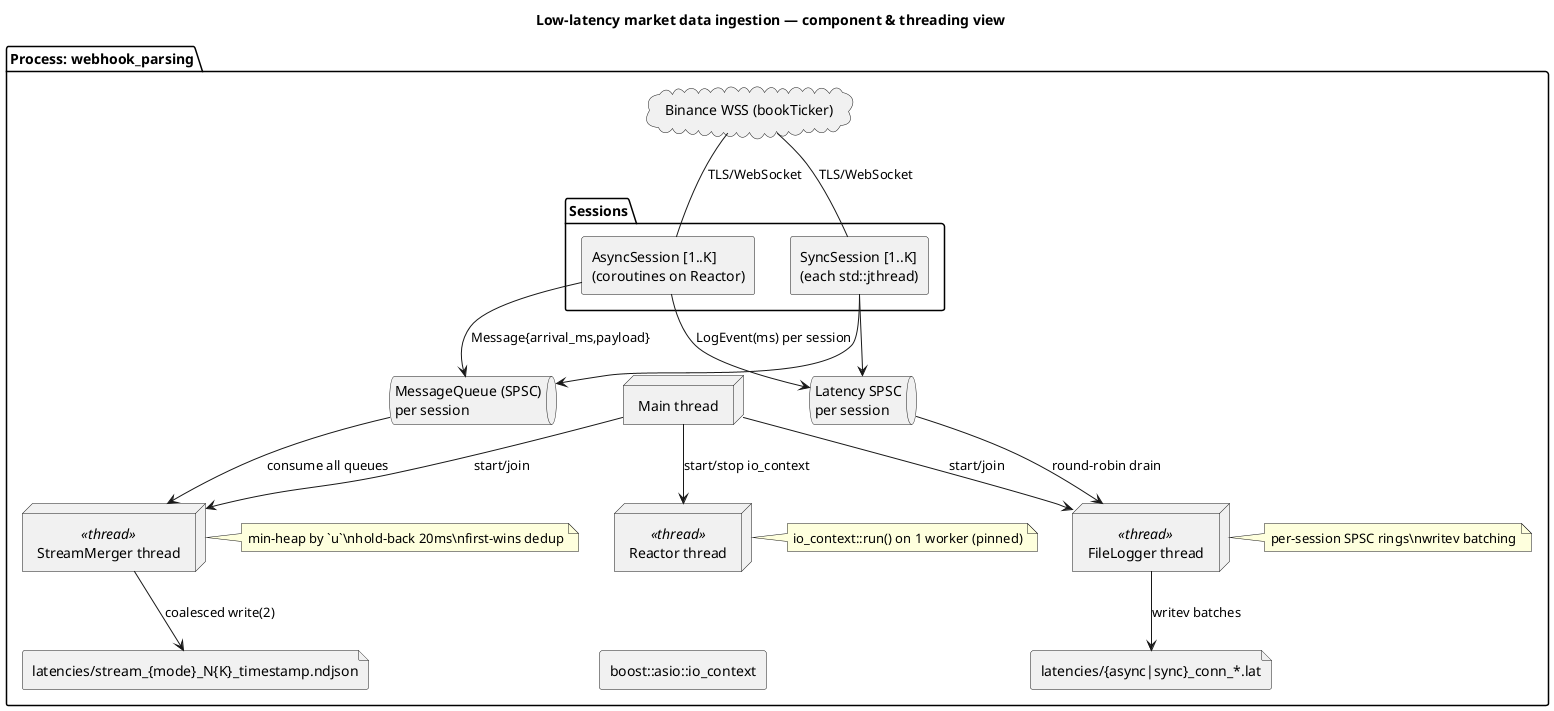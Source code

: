 @startuml ComponentView
title Low-latency market data ingestion — component & threading view
skinparam componentStyle rectangle

package "Process: webhook_parsing" {
  node "Main thread" as Main
  node "Reactor thread" as Reactor <<thread>>
  component "boost::asio::io_context" as IoC
  Reactor -[hidden]-> IoC

  cloud "Binance WSS (bookTicker)" as Binance

  folder "Sessions" {
    component "AsyncSession [1..K]\n(coroutines on Reactor)" as AsyncSessions
    component "SyncSession [1..K]\n(each std::jthread)" as SyncSessions
  }

  queue "MessageQueue (SPSC)\nper session" as MQ
  queue "Latency SPSC\nper session" as LQ

  node "StreamMerger thread" as Merger <<thread>>
  node "FileLogger thread" as Logger <<thread>>

  file "latencies/stream_{mode}_N{K}_timestamp.ndjson" as NDJSON
  file "latencies/{async|sync}_conn_*.lat" as LAT

  Binance -down- AsyncSessions : TLS/WebSocket
  Binance -down- SyncSessions : TLS/WebSocket

  AsyncSessions --> MQ : Message{arrival_ms,payload}
  SyncSessions  --> MQ

  MQ --> Merger : consume all queues
  Merger --> NDJSON : coalesced write(2)

  AsyncSessions --> LQ : LogEvent(ms) per session
  SyncSessions  --> LQ

  LQ --> Logger : round-robin drain
  Logger --> LAT : writev batches

  Main --> Reactor : start/stop io_context
  Main --> Merger  : start/join
  Main --> Logger  : start/join

  note right of Reactor
    io_context::run() on 1 worker (pinned)
  end note

  note right of Merger
    min-heap by `u`\nhold-back 20ms\nfirst-wins dedup
  end note

  note right of Logger
    per-session SPSC rings\nwritev batching
  end note
}
@enduml

